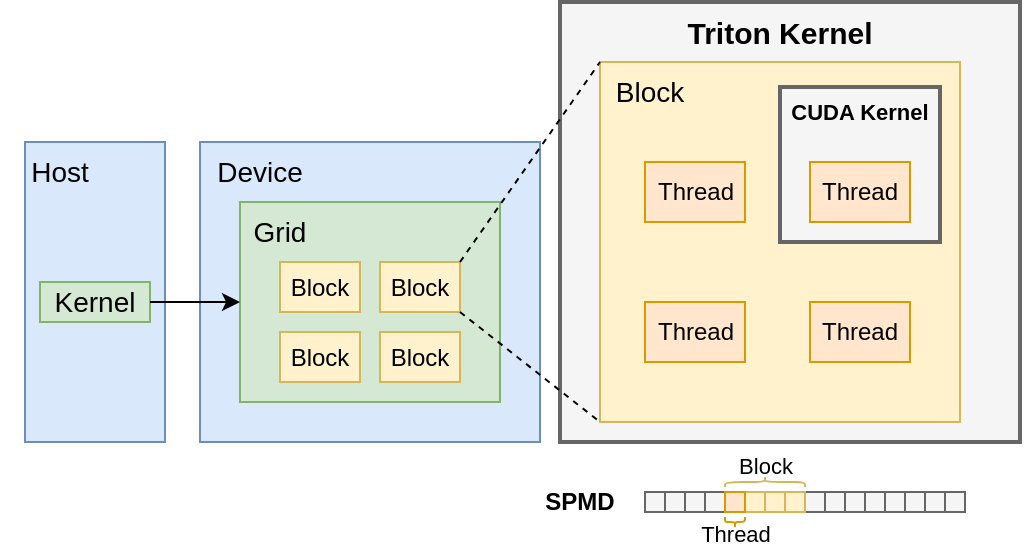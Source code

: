 <mxfile version="24.4.8" type="github">
  <diagram name="第 1 页" id="lZvmM5MYoufRkFUfNJzQ">
    <mxGraphModel dx="810" dy="444" grid="1" gridSize="10" guides="1" tooltips="1" connect="1" arrows="1" fold="1" page="1" pageScale="1" pageWidth="1000" pageHeight="1000" math="0" shadow="0">
      <root>
        <mxCell id="0" />
        <mxCell id="1" parent="0" />
        <mxCell id="dpeHdoD42rJqPUdLCWWj-28" value="" style="rounded=0;whiteSpace=wrap;html=1;fillColor=#f5f5f5;fontColor=#333333;strokeColor=#666666;strokeWidth=2;" vertex="1" parent="1">
          <mxGeometry x="500" y="90" width="230" height="220" as="geometry" />
        </mxCell>
        <mxCell id="qro_Fb3TbMSUZuIelQu0-5" value="" style="rounded=0;whiteSpace=wrap;html=1;fillColor=#dae8fc;strokeColor=#6c8ebf;" parent="1" vertex="1">
          <mxGeometry x="320" y="160" width="170" height="150" as="geometry" />
        </mxCell>
        <mxCell id="qro_Fb3TbMSUZuIelQu0-1" value="" style="rounded=0;whiteSpace=wrap;html=1;fillColor=#dae8fc;strokeColor=#6c8ebf;" parent="1" vertex="1">
          <mxGeometry x="232.5" y="160" width="70" height="150" as="geometry" />
        </mxCell>
        <mxCell id="qro_Fb3TbMSUZuIelQu0-2" value="Host" style="text;html=1;align=center;verticalAlign=middle;whiteSpace=wrap;rounded=0;fontSize=14;" parent="1" vertex="1">
          <mxGeometry x="220" y="160" width="60" height="30" as="geometry" />
        </mxCell>
        <mxCell id="qro_Fb3TbMSUZuIelQu0-4" value="&lt;font style=&quot;font-size: 14px;&quot;&gt;Kernel&lt;/font&gt;" style="rounded=0;whiteSpace=wrap;html=1;fillColor=#d5e8d4;strokeColor=#82b366;fontSize=14;" parent="1" vertex="1">
          <mxGeometry x="240" y="230" width="55" height="20" as="geometry" />
        </mxCell>
        <mxCell id="qro_Fb3TbMSUZuIelQu0-6" value="" style="rounded=0;whiteSpace=wrap;html=1;fillColor=#d5e8d4;strokeColor=#82b366;" parent="1" vertex="1">
          <mxGeometry x="340" y="190" width="130" height="100" as="geometry" />
        </mxCell>
        <mxCell id="qro_Fb3TbMSUZuIelQu0-7" value="Device" style="text;html=1;align=center;verticalAlign=middle;whiteSpace=wrap;rounded=0;fontSize=14;" parent="1" vertex="1">
          <mxGeometry x="320" y="160" width="60" height="30" as="geometry" />
        </mxCell>
        <mxCell id="qro_Fb3TbMSUZuIelQu0-8" value="Grid" style="text;html=1;align=center;verticalAlign=middle;whiteSpace=wrap;rounded=0;fontSize=14;" parent="1" vertex="1">
          <mxGeometry x="330" y="190" width="60" height="30" as="geometry" />
        </mxCell>
        <mxCell id="qro_Fb3TbMSUZuIelQu0-11" value="Block" style="rounded=0;whiteSpace=wrap;html=1;fillColor=#fff2cc;strokeColor=#d6b656;" parent="1" vertex="1">
          <mxGeometry x="410" y="220" width="40" height="25" as="geometry" />
        </mxCell>
        <mxCell id="qro_Fb3TbMSUZuIelQu0-15" style="edgeStyle=orthogonalEdgeStyle;rounded=0;orthogonalLoop=1;jettySize=auto;html=1;exitX=1;exitY=0.5;exitDx=0;exitDy=0;entryX=0;entryY=0.5;entryDx=0;entryDy=0;" parent="1" source="qro_Fb3TbMSUZuIelQu0-4" target="qro_Fb3TbMSUZuIelQu0-6" edge="1">
          <mxGeometry relative="1" as="geometry" />
        </mxCell>
        <mxCell id="qro_Fb3TbMSUZuIelQu0-18" value="" style="rounded=0;whiteSpace=wrap;html=1;fillColor=#fff2cc;strokeColor=#d6b656;" parent="1" vertex="1">
          <mxGeometry x="520" y="120" width="180" height="180" as="geometry" />
        </mxCell>
        <mxCell id="qro_Fb3TbMSUZuIelQu0-19" value="Block" style="text;html=1;align=center;verticalAlign=middle;whiteSpace=wrap;rounded=0;fontSize=14;" parent="1" vertex="1">
          <mxGeometry x="520" y="120" width="50" height="30" as="geometry" />
        </mxCell>
        <mxCell id="qro_Fb3TbMSUZuIelQu0-35" value="" style="endArrow=none;dashed=1;html=1;rounded=0;exitX=1;exitY=0;exitDx=0;exitDy=0;entryX=0;entryY=0;entryDx=0;entryDy=0;" parent="1" source="qro_Fb3TbMSUZuIelQu0-11" target="qro_Fb3TbMSUZuIelQu0-18" edge="1">
          <mxGeometry width="50" height="50" relative="1" as="geometry">
            <mxPoint x="560" y="250" as="sourcePoint" />
            <mxPoint x="610" y="200" as="targetPoint" />
          </mxGeometry>
        </mxCell>
        <mxCell id="qro_Fb3TbMSUZuIelQu0-36" value="" style="endArrow=none;dashed=1;html=1;rounded=0;exitX=1;exitY=1;exitDx=0;exitDy=0;entryX=0;entryY=1;entryDx=0;entryDy=0;" parent="1" source="qro_Fb3TbMSUZuIelQu0-11" target="qro_Fb3TbMSUZuIelQu0-18" edge="1">
          <mxGeometry width="50" height="50" relative="1" as="geometry">
            <mxPoint x="540" y="250" as="sourcePoint" />
            <mxPoint x="620" y="110" as="targetPoint" />
          </mxGeometry>
        </mxCell>
        <mxCell id="dpeHdoD42rJqPUdLCWWj-6" value="Block" style="rounded=0;whiteSpace=wrap;html=1;fillColor=#fff2cc;strokeColor=#d6b656;" vertex="1" parent="1">
          <mxGeometry x="410" y="255" width="40" height="25" as="geometry" />
        </mxCell>
        <mxCell id="dpeHdoD42rJqPUdLCWWj-7" value="Block" style="rounded=0;whiteSpace=wrap;html=1;fillColor=#fff2cc;strokeColor=#d6b656;" vertex="1" parent="1">
          <mxGeometry x="360" y="255" width="40" height="25" as="geometry" />
        </mxCell>
        <mxCell id="dpeHdoD42rJqPUdLCWWj-8" value="Block" style="rounded=0;whiteSpace=wrap;html=1;fillColor=#fff2cc;strokeColor=#d6b656;" vertex="1" parent="1">
          <mxGeometry x="360" y="220" width="40" height="25" as="geometry" />
        </mxCell>
        <mxCell id="qro_Fb3TbMSUZuIelQu0-20" value="Thread" style="rounded=0;whiteSpace=wrap;html=1;fillColor=#ffe6cc;strokeColor=#d79b00;" parent="1" vertex="1">
          <mxGeometry x="542.5" y="170" width="50" height="30" as="geometry" />
        </mxCell>
        <mxCell id="dpeHdoD42rJqPUdLCWWj-9" value="Thread" style="rounded=0;whiteSpace=wrap;html=1;fillColor=#ffe6cc;strokeColor=#d79b00;" vertex="1" parent="1">
          <mxGeometry x="542.5" y="240" width="50" height="30" as="geometry" />
        </mxCell>
        <mxCell id="dpeHdoD42rJqPUdLCWWj-11" value="Thread" style="rounded=0;whiteSpace=wrap;html=1;fillColor=#ffe6cc;strokeColor=#d79b00;" vertex="1" parent="1">
          <mxGeometry x="625" y="240" width="50" height="30" as="geometry" />
        </mxCell>
        <mxCell id="dpeHdoD42rJqPUdLCWWj-32" value="" style="rounded=0;whiteSpace=wrap;html=1;fillColor=#f5f5f5;fontColor=#333333;strokeColor=#666666;strokeWidth=2;" vertex="1" parent="1">
          <mxGeometry x="610" y="132.5" width="80" height="77.5" as="geometry" />
        </mxCell>
        <mxCell id="dpeHdoD42rJqPUdLCWWj-13" value="Thread" style="rounded=0;whiteSpace=wrap;html=1;fillColor=#ffe6cc;strokeColor=#d79b00;" vertex="1" parent="1">
          <mxGeometry x="625" y="170" width="50" height="30" as="geometry" />
        </mxCell>
        <mxCell id="dpeHdoD42rJqPUdLCWWj-30" value="Triton Kernel" style="text;html=1;align=center;verticalAlign=middle;whiteSpace=wrap;rounded=0;fontSize=15;fontStyle=1" vertex="1" parent="1">
          <mxGeometry x="560" y="90" width="100" height="30" as="geometry" />
        </mxCell>
        <mxCell id="dpeHdoD42rJqPUdLCWWj-31" style="edgeStyle=orthogonalEdgeStyle;rounded=0;orthogonalLoop=1;jettySize=auto;html=1;exitX=0.5;exitY=1;exitDx=0;exitDy=0;" edge="1" parent="1" source="dpeHdoD42rJqPUdLCWWj-9" target="dpeHdoD42rJqPUdLCWWj-9">
          <mxGeometry relative="1" as="geometry" />
        </mxCell>
        <mxCell id="dpeHdoD42rJqPUdLCWWj-33" value="CUDA Kernel" style="text;html=1;align=center;verticalAlign=middle;whiteSpace=wrap;rounded=0;fontSize=11;fontStyle=1" vertex="1" parent="1">
          <mxGeometry x="600" y="130" width="100" height="30" as="geometry" />
        </mxCell>
        <mxCell id="dpeHdoD42rJqPUdLCWWj-64" value="" style="rounded=0;whiteSpace=wrap;html=1;fillColor=#fff2cc;strokeColor=#d6b656;" vertex="1" parent="1">
          <mxGeometry x="592.5" y="335" width="10" height="10" as="geometry" />
        </mxCell>
        <mxCell id="dpeHdoD42rJqPUdLCWWj-65" value="" style="rounded=0;whiteSpace=wrap;html=1;fillColor=#fff2cc;strokeColor=#d6b656;" vertex="1" parent="1">
          <mxGeometry x="602.5" y="335" width="10" height="10" as="geometry" />
        </mxCell>
        <mxCell id="dpeHdoD42rJqPUdLCWWj-67" value="" style="rounded=0;whiteSpace=wrap;html=1;fillColor=#f5f5f5;fontColor=#333333;strokeColor=#666666;" vertex="1" parent="1">
          <mxGeometry x="622.5" y="335" width="10" height="10" as="geometry" />
        </mxCell>
        <mxCell id="dpeHdoD42rJqPUdLCWWj-68" value="" style="rounded=0;whiteSpace=wrap;html=1;fillColor=#f5f5f5;fontColor=#333333;strokeColor=#666666;" vertex="1" parent="1">
          <mxGeometry x="632.5" y="335" width="10" height="10" as="geometry" />
        </mxCell>
        <mxCell id="dpeHdoD42rJqPUdLCWWj-69" value="" style="rounded=0;whiteSpace=wrap;html=1;fillColor=#f5f5f5;fontColor=#333333;strokeColor=#666666;" vertex="1" parent="1">
          <mxGeometry x="642.5" y="335" width="10" height="10" as="geometry" />
        </mxCell>
        <mxCell id="dpeHdoD42rJqPUdLCWWj-70" value="" style="rounded=0;whiteSpace=wrap;html=1;fillColor=#f5f5f5;fontColor=#333333;strokeColor=#666666;" vertex="1" parent="1">
          <mxGeometry x="652.5" y="335" width="10" height="10" as="geometry" />
        </mxCell>
        <mxCell id="dpeHdoD42rJqPUdLCWWj-71" value="" style="rounded=0;whiteSpace=wrap;html=1;fillColor=#f5f5f5;fontColor=#333333;strokeColor=#666666;" vertex="1" parent="1">
          <mxGeometry x="662.5" y="335" width="10" height="10" as="geometry" />
        </mxCell>
        <mxCell id="dpeHdoD42rJqPUdLCWWj-72" value="" style="rounded=0;whiteSpace=wrap;html=1;fillColor=#f5f5f5;fontColor=#333333;strokeColor=#666666;" vertex="1" parent="1">
          <mxGeometry x="672.5" y="335" width="10" height="10" as="geometry" />
        </mxCell>
        <mxCell id="dpeHdoD42rJqPUdLCWWj-73" value="" style="rounded=0;whiteSpace=wrap;html=1;fillColor=#f5f5f5;fontColor=#333333;strokeColor=#666666;" vertex="1" parent="1">
          <mxGeometry x="682.5" y="335" width="10" height="10" as="geometry" />
        </mxCell>
        <mxCell id="dpeHdoD42rJqPUdLCWWj-74" value="" style="rounded=0;whiteSpace=wrap;html=1;fillColor=#f5f5f5;fontColor=#333333;strokeColor=#666666;" vertex="1" parent="1">
          <mxGeometry x="692.5" y="335" width="10" height="10" as="geometry" />
        </mxCell>
        <mxCell id="dpeHdoD42rJqPUdLCWWj-75" value="" style="rounded=0;whiteSpace=wrap;html=1;fillColor=#f5f5f5;fontColor=#333333;strokeColor=#666666;" vertex="1" parent="1">
          <mxGeometry x="542.5" y="335" width="10" height="10" as="geometry" />
        </mxCell>
        <mxCell id="dpeHdoD42rJqPUdLCWWj-76" value="" style="rounded=0;whiteSpace=wrap;html=1;fillColor=#f5f5f5;fontColor=#333333;strokeColor=#666666;" vertex="1" parent="1">
          <mxGeometry x="552.5" y="335" width="10" height="10" as="geometry" />
        </mxCell>
        <mxCell id="dpeHdoD42rJqPUdLCWWj-77" value="" style="rounded=0;whiteSpace=wrap;html=1;fillColor=#f5f5f5;fontColor=#333333;strokeColor=#666666;" vertex="1" parent="1">
          <mxGeometry x="562.5" y="335" width="10" height="10" as="geometry" />
        </mxCell>
        <mxCell id="dpeHdoD42rJqPUdLCWWj-78" value="" style="rounded=0;whiteSpace=wrap;html=1;fillColor=#f5f5f5;fontColor=#333333;strokeColor=#666666;" vertex="1" parent="1">
          <mxGeometry x="572.5" y="335" width="10" height="10" as="geometry" />
        </mxCell>
        <mxCell id="dpeHdoD42rJqPUdLCWWj-81" value="" style="shape=curlyBracket;whiteSpace=wrap;html=1;rounded=1;flipH=1;labelPosition=right;verticalLabelPosition=middle;align=left;verticalAlign=middle;rotation=-90;fillColor=#fff2cc;strokeColor=#d6b656;" vertex="1" parent="1">
          <mxGeometry x="600" y="310" width="5" height="40" as="geometry" />
        </mxCell>
        <mxCell id="dpeHdoD42rJqPUdLCWWj-82" value="Block" style="text;html=1;align=center;verticalAlign=middle;whiteSpace=wrap;rounded=0;fillColor=none;fontSize=11;" vertex="1" parent="1">
          <mxGeometry x="572.5" y="317" width="60" height="10" as="geometry" />
        </mxCell>
        <mxCell id="dpeHdoD42rJqPUdLCWWj-88" value="" style="shape=curlyBracket;whiteSpace=wrap;html=1;rounded=1;flipH=1;labelPosition=right;verticalLabelPosition=middle;align=left;verticalAlign=middle;rotation=90;fillColor=#ffe6cc;strokeColor=#d79b00;" vertex="1" parent="1">
          <mxGeometry x="585" y="345" width="5" height="10" as="geometry" />
        </mxCell>
        <mxCell id="dpeHdoD42rJqPUdLCWWj-89" value="Thread" style="text;html=1;align=center;verticalAlign=middle;whiteSpace=wrap;rounded=0;fillColor=none;fontSize=11;" vertex="1" parent="1">
          <mxGeometry x="557.5" y="351" width="60" height="10" as="geometry" />
        </mxCell>
        <mxCell id="dpeHdoD42rJqPUdLCWWj-63" value="" style="rounded=0;whiteSpace=wrap;html=1;fillColor=#ffe6cc;strokeColor=#d79b00;" vertex="1" parent="1">
          <mxGeometry x="582.5" y="335" width="10" height="10" as="geometry" />
        </mxCell>
        <mxCell id="dpeHdoD42rJqPUdLCWWj-66" value="" style="rounded=0;whiteSpace=wrap;html=1;fillColor=#fff2cc;strokeColor=#d6b656;" vertex="1" parent="1">
          <mxGeometry x="612.5" y="335" width="10" height="10" as="geometry" />
        </mxCell>
        <mxCell id="dpeHdoD42rJqPUdLCWWj-92" value="SPMD" style="text;html=1;align=center;verticalAlign=middle;whiteSpace=wrap;rounded=0;fontStyle=1" vertex="1" parent="1">
          <mxGeometry x="480" y="325" width="60" height="30" as="geometry" />
        </mxCell>
      </root>
    </mxGraphModel>
  </diagram>
</mxfile>
